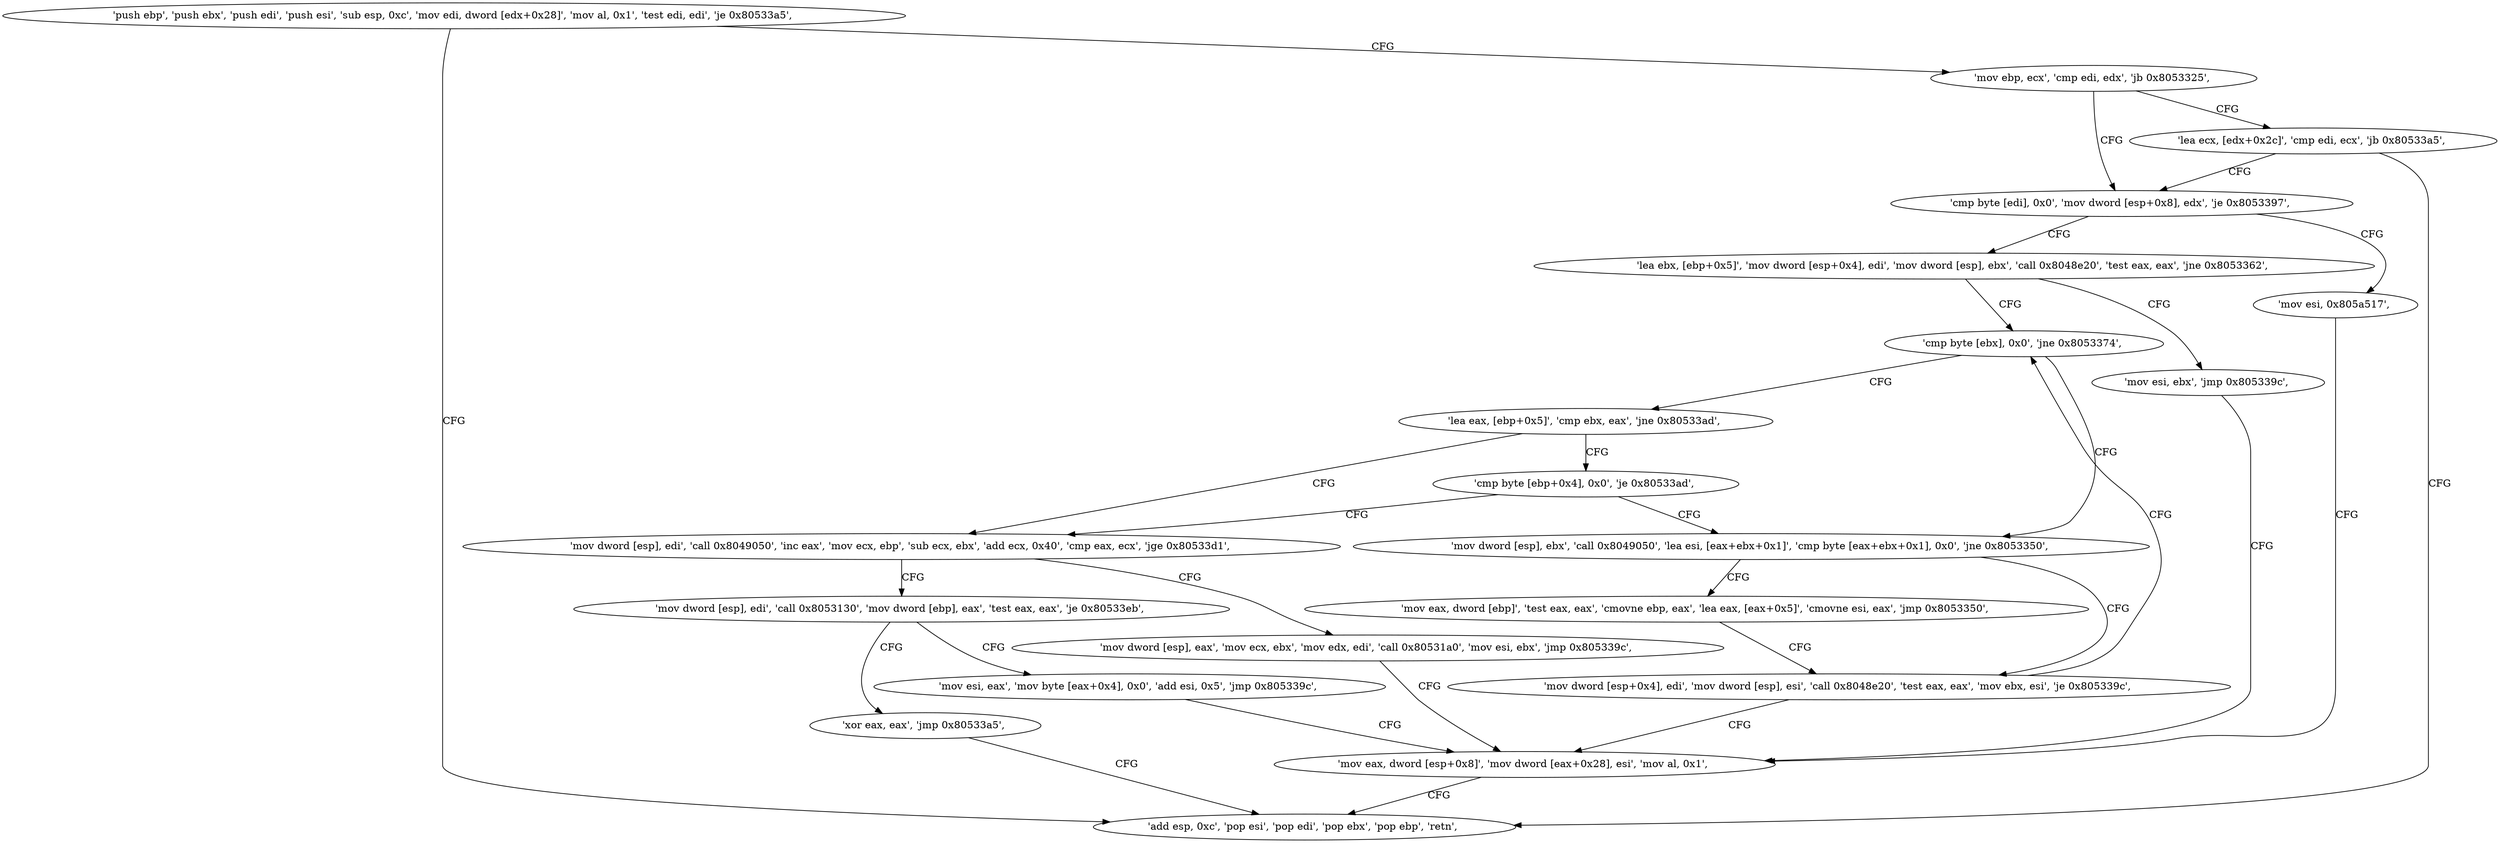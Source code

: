 digraph "func" {
"134558464" [label = "'push ebp', 'push ebx', 'push edi', 'push esi', 'sub esp, 0xc', 'mov edi, dword [edx+0x28]', 'mov al, 0x1', 'test edi, edi', 'je 0x80533a5', " ]
"134558629" [label = "'add esp, 0xc', 'pop esi', 'pop edi', 'pop ebx', 'pop ebp', 'retn', " ]
"134558484" [label = "'mov ebp, ecx', 'cmp edi, edx', 'jb 0x8053325', " ]
"134558501" [label = "'cmp byte [edi], 0x0', 'mov dword [esp+0x8], edx', 'je 0x8053397', " ]
"134558490" [label = "'lea ecx, [edx+0x2c]', 'cmp edi, ecx', 'jb 0x80533a5', " ]
"134558615" [label = "'mov esi, 0x805a517', " ]
"134558510" [label = "'lea ebx, [ebp+0x5]', 'mov dword [esp+0x4], edi', 'mov dword [esp], ebx', 'call 0x8048e20', 'test eax, eax', 'jne 0x8053362', " ]
"134558620" [label = "'mov eax, dword [esp+0x8]', 'mov dword [eax+0x28], esi', 'mov al, 0x1', " ]
"134558562" [label = "'cmp byte [ebx], 0x0', 'jne 0x8053374', " ]
"134558529" [label = "'mov esi, ebx', 'jmp 0x805339c', " ]
"134558580" [label = "'mov dword [esp], ebx', 'call 0x8049050', 'lea esi, [eax+ebx+0x1]', 'cmp byte [eax+ebx+0x1], 0x0', 'jne 0x8053350', " ]
"134558567" [label = "'lea eax, [ebp+0x5]', 'cmp ebx, eax', 'jne 0x80533ad', " ]
"134558544" [label = "'mov dword [esp+0x4], edi', 'mov dword [esp], esi', 'call 0x8048e20', 'test eax, eax', 'mov ebx, esi', 'je 0x805339c', " ]
"134558599" [label = "'mov eax, dword [ebp]', 'test eax, eax', 'cmovne ebp, eax', 'lea eax, [eax+0x5]', 'cmovne esi, eax', 'jmp 0x8053350', " ]
"134558637" [label = "'mov dword [esp], edi', 'call 0x8049050', 'inc eax', 'mov ecx, ebp', 'sub ecx, ebx', 'add ecx, 0x40', 'cmp eax, ecx', 'jge 0x80533d1', " ]
"134558574" [label = "'cmp byte [ebp+0x4], 0x0', 'je 0x80533ad', " ]
"134558673" [label = "'mov dword [esp], edi', 'call 0x8053130', 'mov dword [ebp], eax', 'test eax, eax', 'je 0x80533eb', " ]
"134558657" [label = "'mov dword [esp], eax', 'mov ecx, ebx', 'mov edx, edi', 'call 0x80531a0', 'mov esi, ebx', 'jmp 0x805339c', " ]
"134558699" [label = "'xor eax, eax', 'jmp 0x80533a5', " ]
"134558688" [label = "'mov esi, eax', 'mov byte [eax+0x4], 0x0', 'add esi, 0x5', 'jmp 0x805339c', " ]
"134558464" -> "134558629" [ label = "CFG" ]
"134558464" -> "134558484" [ label = "CFG" ]
"134558484" -> "134558501" [ label = "CFG" ]
"134558484" -> "134558490" [ label = "CFG" ]
"134558501" -> "134558615" [ label = "CFG" ]
"134558501" -> "134558510" [ label = "CFG" ]
"134558490" -> "134558629" [ label = "CFG" ]
"134558490" -> "134558501" [ label = "CFG" ]
"134558615" -> "134558620" [ label = "CFG" ]
"134558510" -> "134558562" [ label = "CFG" ]
"134558510" -> "134558529" [ label = "CFG" ]
"134558620" -> "134558629" [ label = "CFG" ]
"134558562" -> "134558580" [ label = "CFG" ]
"134558562" -> "134558567" [ label = "CFG" ]
"134558529" -> "134558620" [ label = "CFG" ]
"134558580" -> "134558544" [ label = "CFG" ]
"134558580" -> "134558599" [ label = "CFG" ]
"134558567" -> "134558637" [ label = "CFG" ]
"134558567" -> "134558574" [ label = "CFG" ]
"134558544" -> "134558620" [ label = "CFG" ]
"134558544" -> "134558562" [ label = "CFG" ]
"134558599" -> "134558544" [ label = "CFG" ]
"134558637" -> "134558673" [ label = "CFG" ]
"134558637" -> "134558657" [ label = "CFG" ]
"134558574" -> "134558637" [ label = "CFG" ]
"134558574" -> "134558580" [ label = "CFG" ]
"134558673" -> "134558699" [ label = "CFG" ]
"134558673" -> "134558688" [ label = "CFG" ]
"134558657" -> "134558620" [ label = "CFG" ]
"134558699" -> "134558629" [ label = "CFG" ]
"134558688" -> "134558620" [ label = "CFG" ]
}
